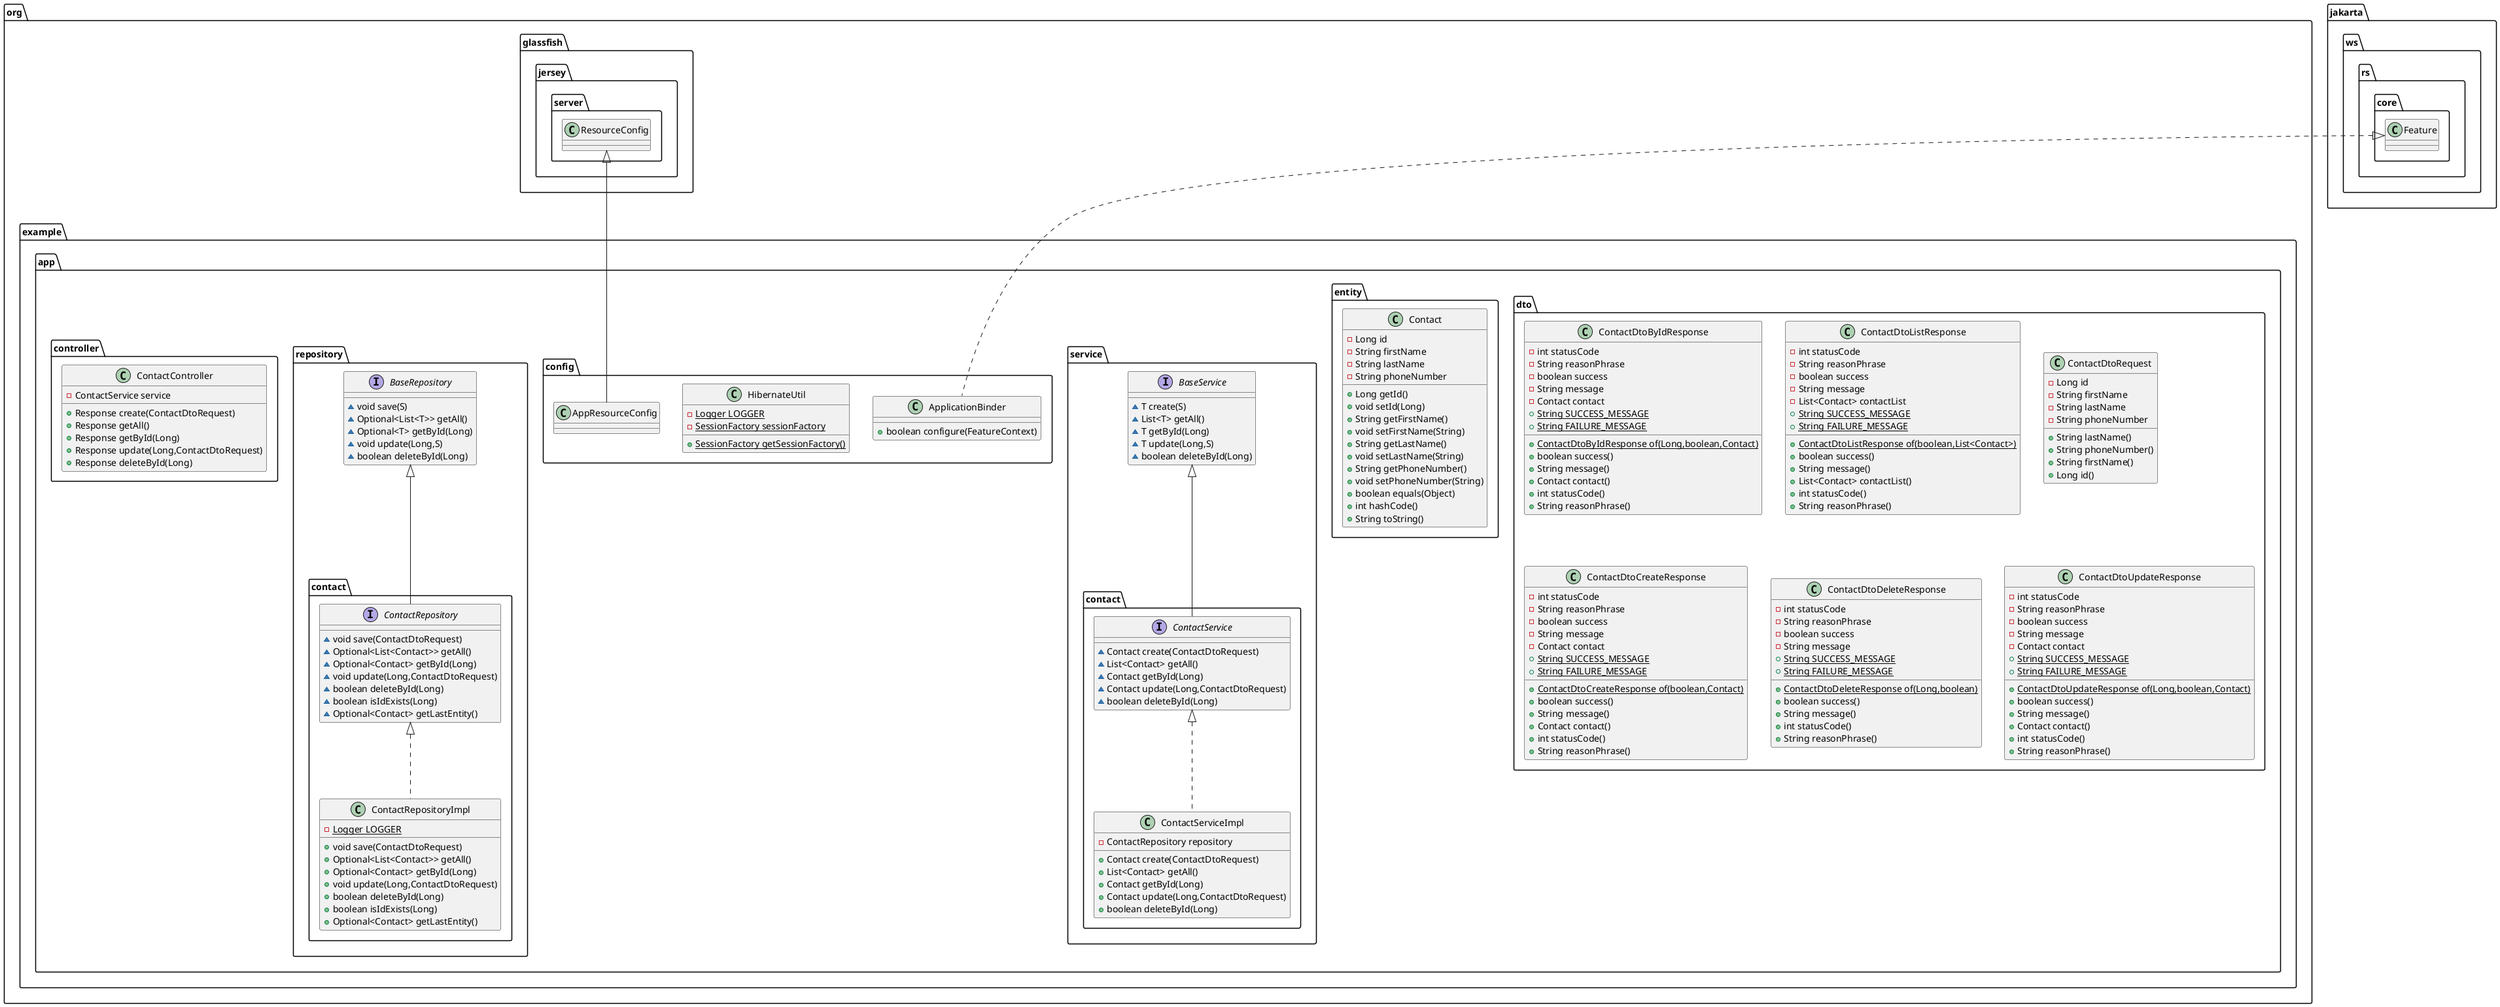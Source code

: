 @startuml
class org.example.app.dto.ContactDtoByIdResponse {
- int statusCode
- String reasonPhrase
- boolean success
- String message
- Contact contact
+ {static} String SUCCESS_MESSAGE
+ {static} String FAILURE_MESSAGE
+ {static} ContactDtoByIdResponse of(Long,boolean,Contact)
+ boolean success()
+ String message()
+ Contact contact()
+ int statusCode()
+ String reasonPhrase()
}


class org.example.app.dto.ContactDtoListResponse {
- int statusCode
- String reasonPhrase
- boolean success
- String message
- List<Contact> contactList
+ {static} String SUCCESS_MESSAGE
+ {static} String FAILURE_MESSAGE
+ {static} ContactDtoListResponse of(boolean,List<Contact>)
+ boolean success()
+ String message()
+ List<Contact> contactList()
+ int statusCode()
+ String reasonPhrase()
}


class org.example.app.entity.Contact {
- Long id
- String firstName
- String lastName
- String phoneNumber
+ Long getId()
+ void setId(Long)
+ String getFirstName()
+ void setFirstName(String)
+ String getLastName()
+ void setLastName(String)
+ String getPhoneNumber()
+ void setPhoneNumber(String)
+ boolean equals(Object)
+ int hashCode()
+ String toString()
}


interface org.example.app.service.BaseService {
~ T create(S)
~ List<T> getAll()
~ T getById(Long)
~ T update(Long,S)
~ boolean deleteById(Long)
}

interface org.example.app.service.contact.ContactService {
~ Contact create(ContactDtoRequest)
~ List<Contact> getAll()
~ Contact getById(Long)
~ Contact update(Long,ContactDtoRequest)
~ boolean deleteById(Long)
}

class org.example.app.dto.ContactDtoRequest {
- Long id
- String firstName
- String lastName
- String phoneNumber
+ String lastName()
+ String phoneNumber()
+ String firstName()
+ Long id()
}


class org.example.app.dto.ContactDtoCreateResponse {
- int statusCode
- String reasonPhrase
- boolean success
- String message
- Contact contact
+ {static} String SUCCESS_MESSAGE
+ {static} String FAILURE_MESSAGE
+ {static} ContactDtoCreateResponse of(boolean,Contact)
+ boolean success()
+ String message()
+ Contact contact()
+ int statusCode()
+ String reasonPhrase()
}


class org.example.app.config.AppResourceConfig {
}
interface org.example.app.repository.BaseRepository {
~ void save(S)
~ Optional<List<T>> getAll()
~ Optional<T> getById(Long)
~ void update(Long,S)
~ boolean deleteById(Long)
}

class org.example.app.controller.ContactController {
- ContactService service
+ Response create(ContactDtoRequest)
+ Response getAll()
+ Response getById(Long)
+ Response update(Long,ContactDtoRequest)
+ Response deleteById(Long)
}


class org.example.app.dto.ContactDtoDeleteResponse {
- int statusCode
- String reasonPhrase
- boolean success
- String message
+ {static} String SUCCESS_MESSAGE
+ {static} String FAILURE_MESSAGE
+ {static} ContactDtoDeleteResponse of(Long,boolean)
+ boolean success()
+ String message()
+ int statusCode()
+ String reasonPhrase()
}


class org.example.app.service.contact.ContactServiceImpl {
- ContactRepository repository
+ Contact create(ContactDtoRequest)
+ List<Contact> getAll()
+ Contact getById(Long)
+ Contact update(Long,ContactDtoRequest)
+ boolean deleteById(Long)
}


class org.example.app.dto.ContactDtoUpdateResponse {
- int statusCode
- String reasonPhrase
- boolean success
- String message
- Contact contact
+ {static} String SUCCESS_MESSAGE
+ {static} String FAILURE_MESSAGE
+ {static} ContactDtoUpdateResponse of(Long,boolean,Contact)
+ boolean success()
+ String message()
+ Contact contact()
+ int statusCode()
+ String reasonPhrase()
}


class org.example.app.config.HibernateUtil {
- {static} Logger LOGGER
- {static} SessionFactory sessionFactory
+ {static} SessionFactory getSessionFactory()
}


class org.example.app.repository.contact.ContactRepositoryImpl {
- {static} Logger LOGGER
+ void save(ContactDtoRequest)
+ Optional<List<Contact>> getAll()
+ Optional<Contact> getById(Long)
+ void update(Long,ContactDtoRequest)
+ boolean deleteById(Long)
+ boolean isIdExists(Long)
+ Optional<Contact> getLastEntity()
}


class org.example.app.config.ApplicationBinder {
+ boolean configure(FeatureContext)
}

interface org.example.app.repository.contact.ContactRepository {
~ void save(ContactDtoRequest)
~ Optional<List<Contact>> getAll()
~ Optional<Contact> getById(Long)
~ void update(Long,ContactDtoRequest)
~ boolean deleteById(Long)
~ boolean isIdExists(Long)
~ Optional<Contact> getLastEntity()
}



org.example.app.service.BaseService <|-- org.example.app.service.contact.ContactService
org.glassfish.jersey.server.ResourceConfig <|-- org.example.app.config.AppResourceConfig
org.example.app.service.contact.ContactService <|.. org.example.app.service.contact.ContactServiceImpl
org.example.app.repository.contact.ContactRepository <|.. org.example.app.repository.contact.ContactRepositoryImpl
jakarta.ws.rs.core.Feature <|.. org.example.app.config.ApplicationBinder
org.example.app.repository.BaseRepository <|-- org.example.app.repository.contact.ContactRepository
@enduml